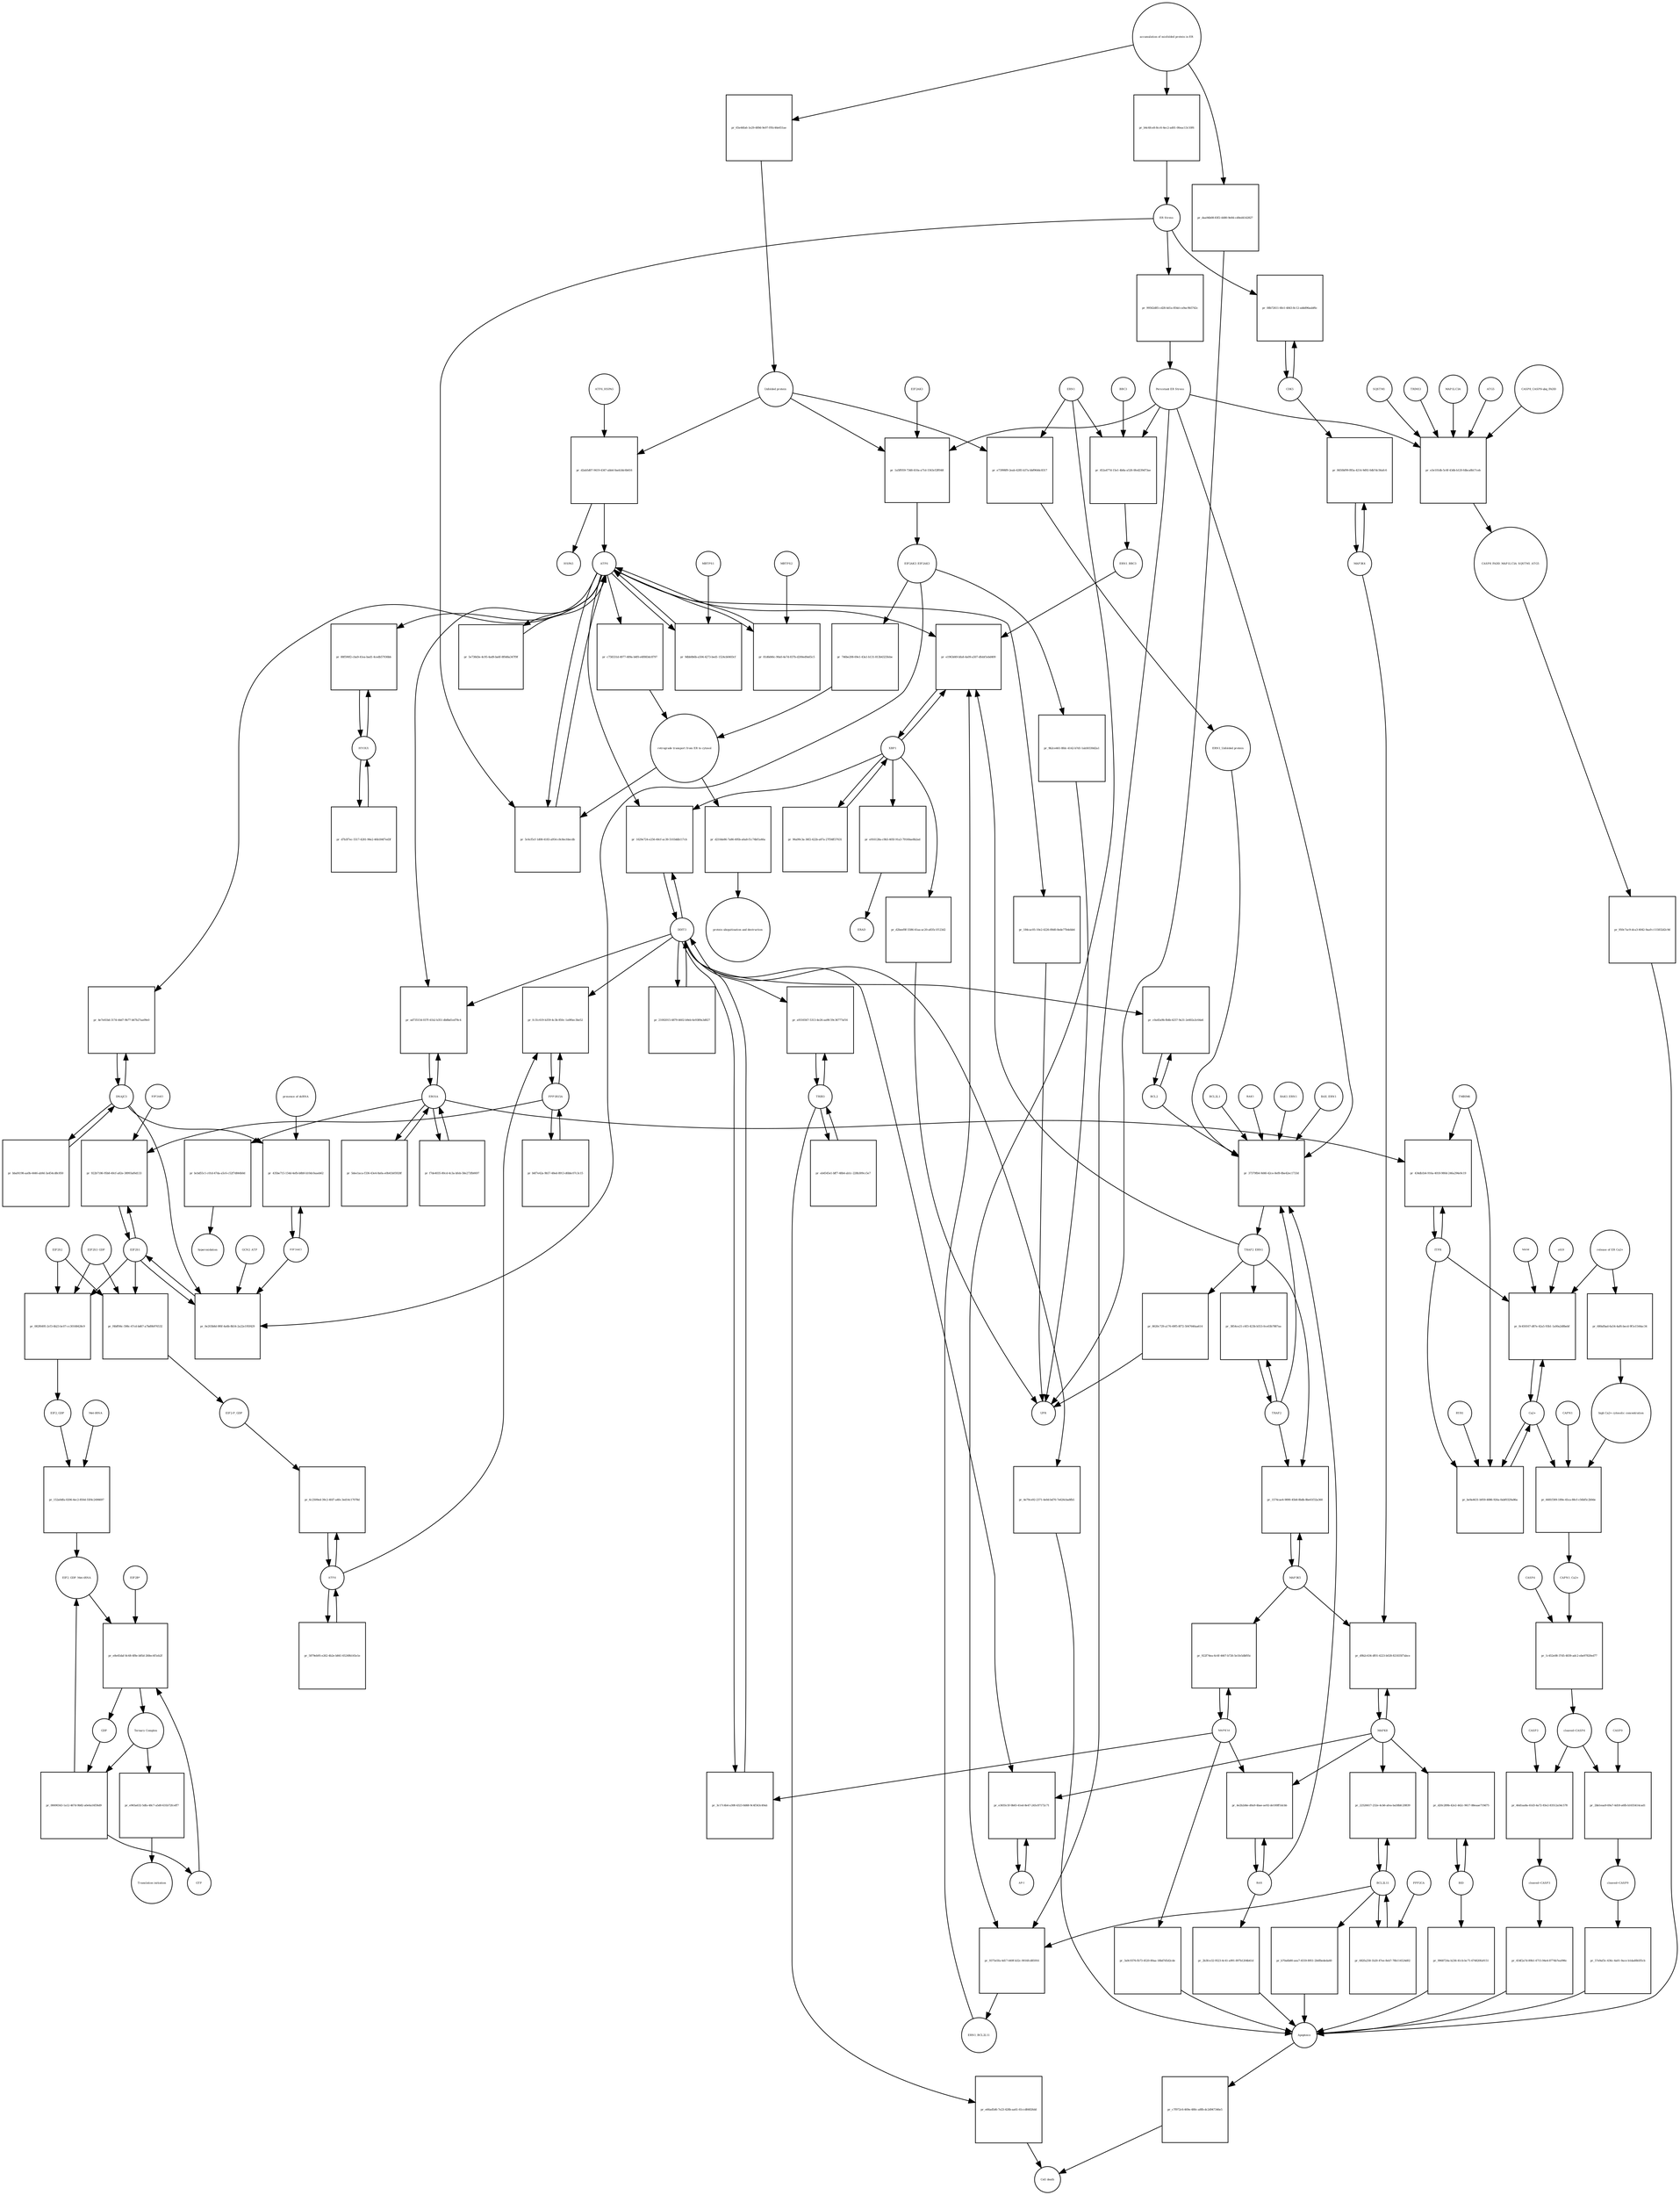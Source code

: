 strict digraph  {
ATF6_HSPA5 [annotation="", bipartite=0, cls=complex, fontsize=4, label=ATF6_HSPA5, shape=circle];
"pr_d2ab5d07-9419-4347-abb4-0aeb3dc6b616" [annotation="", bipartite=1, cls=process, fontsize=4, label="pr_d2ab5d07-9419-4347-abb4-0aeb3dc6b616", shape=square];
ATF6 [annotation="urn_miriam_hgnc.symbol_ATF6", bipartite=0, cls=macromolecule, fontsize=4, label=ATF6, shape=circle];
HSPA5 [annotation="urn_miriam_hgnc.symbol_HSPA5", bipartite=0, cls=macromolecule, fontsize=4, label=HSPA5, shape=circle];
"Unfolded protein" [annotation="", bipartite=0, cls=macromolecule, fontsize=4, label="Unfolded protein", shape=circle];
ERN1 [annotation="urn_miriam_hgnc.symbol_ERN1", bipartite=0, cls=macromolecule, fontsize=4, label=ERN1, shape=circle];
"pr_e73998f9-2eab-4285-b37a-bbf9644c8317" [annotation="", bipartite=1, cls=process, fontsize=4, label="pr_e73998f9-2eab-4285-b37a-bbf9644c8317", shape=square];
"ERN1_Unfolded protein" [annotation="", bipartite=0, cls=complex, fontsize=4, label="ERN1_Unfolded protein", shape=circle];
EIF2AK3_EIF2AK3 [annotation="", bipartite=0, cls=complex, fontsize=4, label=EIF2AK3_EIF2AK3, shape=circle];
"pr_746be208-69e1-43a1-b131-813b4325febe" [annotation="", bipartite=1, cls=process, fontsize=4, label="pr_746be208-69e1-43a1-b131-813b4325febe", shape=square];
"retrograde transport from ER to cytosol" [annotation="", bipartite=0, cls=phenotype, fontsize=4, label="retrograde transport from ER to cytosol", shape=circle];
"pr_c758331d-4977-489a-b4f0-e6f883dc8797" [annotation="", bipartite=1, cls=process, fontsize=4, label="pr_c758331d-4977-489a-b4f0-e6f883dc8797", shape=square];
"pr_d210de86-7a86-495b-a6a8-f1c74bf1a46a" [annotation="", bipartite=1, cls=process, fontsize=4, label="pr_d210de86-7a86-495b-a6a8-f1c74bf1a46a", shape=square];
"protein ubiquitination and destruction" [annotation="", bipartite=0, cls=phenotype, fontsize=4, label="protein ubiquitination and destruction", shape=circle];
"pr_37379fb4-9d40-42ce-8ef8-8be42ec1733d" [annotation="", bipartite=1, cls=process, fontsize=4, label="pr_37379fb4-9d40-42ce-8ef8-8be42ec1733d", shape=square];
TRAF2_ERN1 [annotation="", bipartite=0, cls=complex, fontsize=4, label=TRAF2_ERN1, shape=circle];
BAK1_ERN1 [annotation="", bipartite=0, cls=complex, fontsize=4, label=BAK1_ERN1, shape=circle];
BAX_ERN1 [annotation="", bipartite=0, cls=complex, fontsize=4, label=BAX_ERN1, shape=circle];
BCL2 [annotation="urn_miriam_hgnc.symbol_BCL2", bipartite=0, cls="nucleic acid feature", fontsize=4, label=BCL2, shape=circle];
BCL2L1 [annotation="urn_miriam_hgnc.symbol_BCL2L1", bipartite=0, cls=macromolecule, fontsize=4, label=BCL2L1, shape=circle];
"Persistant ER Stress" [annotation="", bipartite=0, cls=phenotype, fontsize=4, label="Persistant ER Stress", shape=circle];
BAX [annotation="urn_miriam_hgnc.symbol_BAX", bipartite=0, cls=macromolecule, fontsize=4, label=BAX, shape=circle];
BAK1 [annotation="urn_miriam_hgnc.symbol_BAK1", bipartite=0, cls=macromolecule, fontsize=4, label=BAK1, shape=circle];
TRAF2 [annotation="urn_miriam_hgnc.symbol_TRAF2", bipartite=0, cls=macromolecule, fontsize=4, label=TRAF2, shape=circle];
XBP1 [annotation="urn_miriam_hgnc.symbol_XBP1", bipartite=0, cls=macromolecule, fontsize=4, label=XBP1, shape=circle];
"pr_e1963d49-bfa8-4a09-a507-dfebf1ebd409" [annotation="", bipartite=1, cls=process, fontsize=4, label="pr_e1963d49-bfa8-4a09-a507-dfebf1ebd409", shape=square];
ERN1_BBC3 [annotation="", bipartite=0, cls=complex, fontsize=4, label=ERN1_BBC3, shape=circle];
ERN1_BCL2L11 [annotation="", bipartite=0, cls=complex, fontsize=4, label=ERN1_BCL2L11, shape=circle];
"pr_96a99c3a-36f2-422b-a87a-27f56ff37631" [annotation="", bipartite=1, cls=process, fontsize=4, label="pr_96a99c3a-36f2-422b-a87a-27f56ff37631", shape=square];
"pr_e916128a-c9b5-405f-91a3-79160ae8b2ad" [annotation="", bipartite=1, cls=process, fontsize=4, label="pr_e916128a-c9b5-405f-91a3-79160ae8b2ad", shape=square];
ERAD [annotation="", bipartite=0, cls=phenotype, fontsize=4, label=ERAD, shape=circle];
"pr_d2beef8f-5586-41aa-ac20-a835c1f123d2" [annotation="", bipartite=1, cls=process, fontsize=4, label="pr_d2beef8f-5586-41aa-ac20-a835c1f123d2", shape=square];
UPR [annotation="", bipartite=0, cls=phenotype, fontsize=4, label=UPR, shape=circle];
"pr_3854ce21-c6f3-423b-b553-0ce03b7887aa" [annotation="", bipartite=1, cls=process, fontsize=4, label="pr_3854ce21-c6f3-423b-b553-0ce03b7887aa", shape=square];
MAPK8 [annotation="urn_miriam_hgnc.symbol_MAPK8", bipartite=0, cls=macromolecule, fontsize=4, label=MAPK8, shape=circle];
"pr_d9b2c634-df01-4223-b028-821835f7abce" [annotation="", bipartite=1, cls=process, fontsize=4, label="pr_d9b2c634-df01-4223-b028-821835f7abce", shape=square];
MAP3K4 [annotation="urn_miriam_hgnc.symbol_MAP3K4", bipartite=0, cls=macromolecule, fontsize=4, label=MAP3K4, shape=circle];
MAP3K5 [annotation="urn_miriam_hgnc.symbol_MAP3K5", bipartite=0, cls=macromolecule, fontsize=4, label=MAP3K5, shape=circle];
MAPK14 [annotation="urn_miriam_hgnc.symbol_MAPK14", bipartite=0, cls=macromolecule, fontsize=4, label=MAPK14, shape=circle];
"pr_922f74ea-6c6f-4467-b726-5e1fe5dbf05c" [annotation="", bipartite=1, cls=process, fontsize=4, label="pr_922f74ea-6c6f-4467-b726-5e1fe5dbf05c", shape=square];
"pr_3a9c9376-fb73-4520-80aa-18bd7d5d2cde" [annotation="", bipartite=1, cls=process, fontsize=4, label="pr_3a9c9376-fb73-4520-80aa-18bd7d5d2cde", shape=square];
Apoptosis [annotation="", bipartite=0, cls=phenotype, fontsize=4, label=Apoptosis, shape=circle];
DDIT3 [annotation="urn_miriam_hgnc.symbol_DDIT3", bipartite=0, cls=macromolecule, fontsize=4, label=DDIT3, shape=circle];
"pr_3c17c4b4-a308-4323-8d68-9c4f343c49ab" [annotation="", bipartite=1, cls=process, fontsize=4, label="pr_3c17c4b4-a308-4323-8d68-9c4f343c49ab", shape=square];
"pr_4e79ce92-2371-4e0d-bd70-7e626cba8fb5" [annotation="", bipartite=1, cls=process, fontsize=4, label="pr_4e79ce92-2371-4e0d-bd70-7e626cba8fb5", shape=square];
"pr_c0a45a9b-fb4b-4257-9a31-2e602a3c64a6" [annotation="", bipartite=1, cls=process, fontsize=4, label="pr_c0a45a9b-fb4b-4257-9a31-2e602a3c64a6", shape=square];
"pr_5c6cf5cf-1d08-4183-a954-c8c8ecfdecdb" [annotation="", bipartite=1, cls=process, fontsize=4, label="pr_5c6cf5cf-1d08-4183-a954-c8c8ecfdecdb", shape=square];
"ER Stress" [annotation="", bipartite=0, cls=phenotype, fontsize=4, label="ER Stress", shape=circle];
"pr_9dbb0b6b-a504-4273-bed1-1524cb0403cf" [annotation="", bipartite=1, cls=process, fontsize=4, label="pr_9dbb0b6b-a504-4273-bed1-1524cb0403cf", shape=square];
MBTPS1 [annotation="urn_miriam_hgnc.symbol_MBTPS1", bipartite=0, cls=macromolecule, fontsize=4, label=MBTPS1, shape=circle];
"pr_81d6d46c-90a0-4e7d-837b-d200ed9a65c5" [annotation="", bipartite=1, cls=process, fontsize=4, label="pr_81d6d46c-90a0-4e7d-837b-d200ed9a65c5", shape=square];
MBTPS2 [annotation="urn_miriam_hgnc.symbol_MBTPS2", bipartite=0, cls=macromolecule, fontsize=4, label=MBTPS2, shape=circle];
"pr_5e738d3e-4c95-4ad9-ba6f-8f0d6a347f9f" [annotation="", bipartite=1, cls=process, fontsize=4, label="pr_5e738d3e-4c95-4ad9-ba6f-8f0d6a347f9f", shape=square];
"pr_21002015-4879-4602-b9eb-6e9389a3d827" [annotation="", bipartite=1, cls=process, fontsize=4, label="pr_21002015-4879-4602-b9eb-6e9389a3d827", shape=square];
"pr_1629e724-e256-40cf-ac39-5103ddb117cb" [annotation="", bipartite=1, cls=process, fontsize=4, label="pr_1629e724-e256-40cf-ac39-5103ddb117cb", shape=square];
EIF2S1 [annotation="urn_miriam_hgnc.symbol_EIF2S1", bipartite=0, cls=macromolecule, fontsize=4, label=EIF2S1, shape=circle];
"pr_0e203b8d-9f6f-4a6b-8b54-2a22e195f429" [annotation="", bipartite=1, cls=process, fontsize=4, label="pr_0e203b8d-9f6f-4a6b-8b54-2a22e195f429", shape=square];
GCN2_ATP [annotation="", bipartite=0, cls=complex, fontsize=4, label=GCN2_ATP, shape=circle];
EIF2AK2 [annotation="urn_miriam_hgnc.symbol_EIF2AK2", bipartite=0, cls=macromolecule, fontsize=4, label=EIF2AK2, shape=circle];
DNAJC3 [annotation="urn_miriam_hgnc.symbol_DNAJC3", bipartite=0, cls=macromolecule, fontsize=4, label=DNAJC3, shape=circle];
EIF2S2 [annotation="urn_miriam_hgnc.symbol_EIF2S2", bipartite=0, cls=macromolecule, fontsize=4, label=EIF2S2, shape=circle];
"pr_082f6495-2cf3-4b23-bc07-cc30168428c9" [annotation="", bipartite=1, cls=process, fontsize=4, label="pr_082f6495-2cf3-4b23-bc07-cc30168428c9", shape=square];
EIF2S3_GDP [annotation="", bipartite=0, cls=complex, fontsize=4, label=EIF2S3_GDP, shape=circle];
EIF2_GDP [annotation="", bipartite=0, cls=complex, fontsize=4, label=EIF2_GDP, shape=circle];
"EIF2_GDP_Met-tRNA" [annotation="", bipartite=0, cls=complex, fontsize=4, label="EIF2_GDP_Met-tRNA", shape=circle];
"pr_e8e45daf-8c68-4f8e-b85d-268ec4f1eb2f" [annotation="", bipartite=1, cls=process, fontsize=4, label="pr_e8e45daf-8c68-4f8e-b85d-268ec4f1eb2f", shape=square];
"Ternary Complex" [annotation="", bipartite=0, cls=complex, fontsize=4, label="Ternary Complex", shape=circle];
"EIF2B*" [annotation="", bipartite=0, cls=complex, fontsize=4, label="EIF2B*", shape=circle];
GTP [annotation="urn_miriam_obo.chebi_CHEBI%3A57600", bipartite=0, cls="simple chemical", fontsize=4, label=GTP, shape=circle];
GDP [annotation="urn_miriam_obo.chebi_CHEBI%3A65180", bipartite=0, cls="simple chemical", fontsize=4, label=GDP, shape=circle];
"pr_00690343-1a12-467d-9b82-a0e6a16f36d9" [annotation="", bipartite=1, cls=process, fontsize=4, label="pr_00690343-1a12-467d-9b82-a0e6a16f36d9", shape=square];
ATF4 [annotation="urn_miriam_hgnc.symbol_ATF4", bipartite=0, cls=macromolecule, fontsize=4, label=ATF4, shape=circle];
"pr_6c2509ed-39c2-4fd7-a4fe-3ed14c17078d" [annotation="", bipartite=1, cls=process, fontsize=4, label="pr_6c2509ed-39c2-4fd7-a4fe-3ed14c17078d", shape=square];
"EIF2-P_GDP" [annotation="", bipartite=0, cls=complex, fontsize=4, label="EIF2-P_GDP", shape=circle];
"pr_5879eb95-e262-4b2e-b841-65249b145e1e" [annotation="", bipartite=1, cls=process, fontsize=4, label="pr_5879eb95-e262-4b2e-b841-65249b145e1e", shape=square];
PPP1R15A [annotation="urn_miriam_hgnc.symbol_PPP1R15A", bipartite=0, cls=macromolecule, fontsize=4, label=PPP1R15A, shape=circle];
"pr_fc31c619-b359-4c3b-850c-1a0f6ec3be52" [annotation="", bipartite=1, cls=process, fontsize=4, label="pr_fc31c619-b359-4c3b-850c-1a0f6ec3be52", shape=square];
"pr_b6f7e42a-9b57-48ed-8913-d6bbc07c3c15" [annotation="", bipartite=1, cls=process, fontsize=4, label="pr_b6f7e42a-9b57-48ed-8913-d6bbc07c3c15", shape=square];
"pr_e965a632-5dfa-48c7-a5d0-631b72fceff7" [annotation="", bipartite=1, cls=process, fontsize=4, label="pr_e965a632-5dfa-48c7-a5d0-631b72fceff7", shape=square];
"Translation initiation" [annotation="", bipartite=0, cls=phenotype, fontsize=4, label="Translation initiation", shape=circle];
"pr_1574cae4-9890-45b8-8bdb-8be61f32a360" [annotation="", bipartite=1, cls=process, fontsize=4, label="pr_1574cae4-9890-45b8-8bdb-8be61f32a360", shape=square];
ERO1A [annotation="urn_miriam_hgnc.symbol_ERO1A", bipartite=0, cls=macromolecule, fontsize=4, label=ERO1A, shape=circle];
"pr_ad735154-037f-41b2-b351-db8bd1ed78c4" [annotation="", bipartite=1, cls=process, fontsize=4, label="pr_ad735154-037f-41b2-b351-db8bd1ed78c4", shape=square];
"pr_f7de4035-80cd-4c3a-bfeb-58e273fb0697" [annotation="", bipartite=1, cls=process, fontsize=4, label="pr_f7de4035-80cd-4c3a-bfeb-58e273fb0697", shape=square];
"pr_922b7186-95b8-40cf-a82e-38993af6d133" [annotation="", bipartite=1, cls=process, fontsize=4, label="pr_922b7186-95b8-40cf-a82e-38993af6d133", shape=square];
EIF2AK1 [annotation="urn_miriam_hgnc.symbol_EIF2AK1", bipartite=0, cls=macromolecule, fontsize=4, label=EIF2AK1, shape=circle];
"pr_4e2b2d4e-d0a9-4bae-ae92-de100ff1dcbb" [annotation="", bipartite=1, cls=process, fontsize=4, label="pr_4e2b2d4e-d0a9-4bae-ae92-de100ff1dcbb", shape=square];
"pr_2b3fce32-9523-4c41-a991-897b1204b41d" [annotation="", bipartite=1, cls=process, fontsize=4, label="pr_2b3fce32-9523-4c41-a991-897b1204b41d", shape=square];
"Ca2+" [annotation="urn_miriam_obo.chebi_CHEBI%3A29108", bipartite=0, cls="simple chemical", fontsize=4, label="Ca2+", shape=circle];
"pr_0c450167-d87e-42a5-93b1-1a00a2d8bebf" [annotation="", bipartite=1, cls=process, fontsize=4, label="pr_0c450167-d87e-42a5-93b1-1a00a2d8bebf", shape=square];
"release of ER Ca2+" [annotation="", bipartite=0, cls=phenotype, fontsize=4, label="release of ER Ca2+", shape=circle];
ITPR [annotation="urn_miriam_hgnc.symbol_ITPR1|urn_miriam_hgnc.symbol_ITPR2|urn_miriam_hgnc.symbol_ITPR3", bipartite=0, cls=macromolecule, fontsize=4, label=ITPR, shape=circle];
MAM [annotation="", bipartite=0, cls=phenotype, fontsize=4, label=MAM, shape=circle];
s619 [annotation="", bipartite=0, cls=complex, fontsize=4, label=s619, shape=circle];
"pr_8450bf99-f85a-4214-9d92-0db7dc56afc6" [annotation="", bipartite=1, cls=process, fontsize=4, label="pr_8450bf99-f85a-4214-9d92-0db7dc56afc6", shape=square];
CDK5 [annotation="urn_miriam_hgnc.symbol_CDK5", bipartite=0, cls=macromolecule, fontsize=4, label=CDK5, shape=circle];
"pr_08b72611-6fe1-4843-8c12-addd96aabf6c" [annotation="", bipartite=1, cls="uncertain process", fontsize=4, label="pr_08b72611-6fe1-4843-8c12-addd96aabf6c", shape=square];
"pr_c7f972c6-469e-480c-a8fb-dc2d947346e5" [annotation="", bipartite=1, cls=process, fontsize=4, label="pr_c7f972c6-469e-480c-a8fb-dc2d947346e5", shape=square];
"Cell death" [annotation="", bipartite=0, cls=phenotype, fontsize=4, label="Cell death", shape=circle];
"pr_be9a4631-b959-4886-926a-0abf0329a86a" [annotation="", bipartite=1, cls=process, fontsize=4, label="pr_be9a4631-b959-4886-926a-0abf0329a86a", shape=square];
TMBIM6 [annotation="urn_miriam_hgnc.symbol_TMBIM6", bipartite=0, cls=macromolecule, fontsize=4, label=TMBIM6, shape=circle];
RYR1 [annotation="urn_miriam_hgnc.symbol_RYR1", bipartite=0, cls=macromolecule, fontsize=4, label=RYR1, shape=circle];
EIF2AK3 [annotation="urn_miriam_hgnc.symbol_EIF2AK3", bipartite=0, cls=macromolecule, fontsize=4, label=EIF2AK3, shape=circle];
"pr_1a5ff059-7348-410a-a71d-1563cf2ff048" [annotation="", bipartite=1, cls=process, fontsize=4, label="pr_1a5ff059-7348-410a-a71d-1563cf2ff048", shape=square];
"pr_bcbd55c1-c01d-47da-a5c6-c52f7d844b0d" [annotation="", bipartite=1, cls=process, fontsize=4, label="pr_bcbd55c1-c01d-47da-a5c6-c52f7d844b0d", shape=square];
hyperoxidation [annotation="", bipartite=0, cls=phenotype, fontsize=4, label=hyperoxidation, shape=circle];
"pr_5dee1aca-f336-43e4-8a0a-e0b41b05928f" [annotation="", bipartite=1, cls=process, fontsize=4, label="pr_5dee1aca-f336-43e4-8a0a-e0b41b05928f", shape=square];
"pr_99562d85-cd28-4d1a-854d-ca9ac9b5742c" [annotation="", bipartite=1, cls=process, fontsize=4, label="pr_99562d85-cd28-4d1a-854d-ca9ac9b5742c", shape=square];
"CASP8_CASP8-ubq_FADD" [annotation="", bipartite=0, cls=complex, fontsize=4, label="CASP8_CASP8-ubq_FADD", shape=circle];
"pr_e3e101db-5c6f-43db-b120-fdbca8b17ceb" [annotation="", bipartite=1, cls=process, fontsize=4, label="pr_e3e101db-5c6f-43db-b120-fdbca8b17ceb", shape=square];
"SQSTM1 " [annotation="urn_miriam_hgnc.symbol_SQSTM1", bipartite=0, cls=macromolecule, fontsize=4, label="SQSTM1 ", shape=circle];
CASP8_FADD_MAP1LC3A_SQSTM1_ATG5 [annotation="", bipartite=0, cls=complex, fontsize=4, label=CASP8_FADD_MAP1LC3A_SQSTM1_ATG5, shape=circle];
TRIM13 [annotation="urn_miriam_hgnc.symbol_TRIM13", bipartite=0, cls=macromolecule, fontsize=4, label=TRIM13, shape=circle];
MAP1LC3A [annotation="urn_miriam_hgnc.symbol_MAP1LC3A", bipartite=0, cls=macromolecule, fontsize=4, label=MAP1LC3A, shape=circle];
ATG5 [annotation="urn_miriam_hgnc.symbol_ATG5", bipartite=0, cls=macromolecule, fontsize=4, label=ATG5, shape=circle];
"pr_950c7ac9-dca3-4042-9aa9-c115832d2c9d" [annotation="", bipartite=1, cls=process, fontsize=4, label="pr_950c7ac9-dca3-4042-9aa9-c115832d2c9d", shape=square];
"AP-1" [annotation="urn_miriam_hgnc.symbol_FOS|urn_miriam_hgnc.symbol_FOSB|urn_miriam_hgnc.symbol_FOSL1|urn_miriam_hgnc.symbol_FOSL2|urn_miriam_hgnc.symbol_JUN|urn_miriam_hgnc.symbol_JUNB|urn_miriam_hgnc.symbol_JUND", bipartite=0, cls=macromolecule, fontsize=4, label="AP-1", shape=circle];
"pr_e3655c5f-0b65-41ed-8e47-245c87172c71" [annotation="", bipartite=1, cls=process, fontsize=4, label="pr_e3655c5f-0b65-41ed-8e47-245c87172c71", shape=square];
"pr_435be715-154d-4efb-b8b9-b10dc0aaeb62" [annotation="", bipartite=1, cls=process, fontsize=4, label="pr_435be715-154d-4efb-b8b9-b10dc0aaeb62", shape=square];
"presence of dsRNA" [annotation="", bipartite=0, cls=phenotype, fontsize=4, label="presence of dsRNA", shape=circle];
"Met-tRNA" [annotation="urn_miriam_hgnc_HGNC%3A34779", bipartite=0, cls="nucleic acid feature", fontsize=4, label="Met-tRNA", shape=circle];
"pr_152a0dfa-0206-4ec2-850d-55f4c2496697" [annotation="", bipartite=1, cls=process, fontsize=4, label="pr_152a0dfa-0206-4ec2-850d-55f4c2496697", shape=square];
"pr_f4bff06c-598c-47cd-bd67-a7bd9b976532" [annotation="", bipartite=1, cls=process, fontsize=4, label="pr_f4bff06c-598c-47cd-bd67-a7bd9b976532", shape=square];
"accumulation of misfolded protein in ER" [annotation="", bipartite=0, cls=phenotype, fontsize=4, label="accumulation of misfolded protein in ER", shape=circle];
"pr_65e44fa6-1e29-489d-9e97-f95c46e651ae" [annotation="", bipartite=1, cls=process, fontsize=4, label="pr_65e44fa6-1e29-489d-9e97-f95c46e651ae", shape=square];
"pr_b4c6fce8-8cc6-4ec2-ad01-00eac13c10f6" [annotation="", bipartite=1, cls=process, fontsize=4, label="pr_b4c6fce8-8cc6-4ec2-ad01-00eac13c10f6", shape=square];
"pr_daa94b08-83f2-4480-9e84-cd0ed4142827" [annotation="", bipartite=1, cls=process, fontsize=4, label="pr_daa94b08-83f2-4480-9e84-cd0ed4142827", shape=square];
"pr_9b2ce461-8fdc-4142-b7d1-1ab50330d2a1" [annotation="", bipartite=1, cls=process, fontsize=4, label="pr_9b2ce461-8fdc-4142-b7d1-1ab50330d2a1", shape=square];
"pr_8620c729-a176-49f5-8f72-5047646aa614" [annotation="", bipartite=1, cls=process, fontsize=4, label="pr_8620c729-a176-49f5-8f72-5047646aa614", shape=square];
"pr_184cac05-10e2-4226-89d0-8ede77b4ebb4" [annotation="", bipartite=1, cls=process, fontsize=4, label="pr_184cac05-10e2-4226-89d0-8ede77b4ebb4", shape=square];
BCL2L11 [annotation="urn_miriam_hgnc.symbol_BCL2L11", bipartite=0, cls=macromolecule, fontsize=4, label=BCL2L11, shape=circle];
"pr_22526617-232e-4cb6-afea-ba58bfc20839" [annotation="", bipartite=1, cls=process, fontsize=4, label="pr_22526617-232e-4cb6-afea-ba58bfc20839", shape=square];
BID [annotation="urn_miriam_hgnc.symbol_BID", bipartite=0, cls=macromolecule, fontsize=4, label=BID, shape=circle];
"pr_d20c289b-42e2-442c-9617-88eaae719d75" [annotation="", bipartite=1, cls=process, fontsize=4, label="pr_d20c289b-42e2-442c-9617-88eaae719d75", shape=square];
"pr_b70a6b80-aea7-4559-8951-2b6fbededa60" [annotation="", bipartite=1, cls=process, fontsize=4, label="pr_b70a6b80-aea7-4559-8951-2b6fbededa60", shape=square];
"pr_9968724a-b236-41cb-bc71-674820fa9151" [annotation="", bipartite=1, cls=process, fontsize=4, label="pr_9968724a-b236-41cb-bc71-674820fa9151", shape=square];
"pr_9375e5fa-4d17-449f-b32c-9016fcd85916" [annotation="", bipartite=1, cls=process, fontsize=4, label="pr_9375e5fa-4d17-449f-b32c-9016fcd85916", shape=square];
"pr_452a477d-15e1-4b8a-a526-0fed239d73ae" [annotation="", bipartite=1, cls=process, fontsize=4, label="pr_452a477d-15e1-4b8a-a526-0fed239d73ae", shape=square];
BBC3 [annotation="urn_miriam_hgnc.symbol_BBC3", bipartite=0, cls=macromolecule, fontsize=4, label=BBC3, shape=circle];
"pr_682fa258-1b20-47ee-8eb7-78b114524d02" [annotation="", bipartite=1, cls=process, fontsize=4, label="pr_682fa258-1b20-47ee-8eb7-78b114524d02", shape=square];
PPP2CA [annotation="urn_miriam_hgnc.symbol_PPP2CA", bipartite=0, cls=macromolecule, fontsize=4, label=PPP2CA, shape=circle];
TRIB3 [annotation="urn_miriam_hgnc.symbol_TRIB3", bipartite=0, cls=macromolecule, fontsize=4, label=TRIB3, shape=circle];
"pr_a9316567-5313-4e26-aa98-59c36777af16" [annotation="", bipartite=1, cls=process, fontsize=4, label="pr_a9316567-5313-4e26-aa98-59c36777af16", shape=square];
"pr_eb4545e1-bff7-48b4-ab1c-228b309cc5e7" [annotation="", bipartite=1, cls=process, fontsize=4, label="pr_eb4545e1-bff7-48b4-ab1c-228b309cc5e7", shape=square];
"pr_e66ad5d6-7e23-428b-aa61-61ccd84826dd" [annotation="", bipartite=1, cls=process, fontsize=4, label="pr_e66ad5d6-7e23-428b-aa61-61ccd84826dd", shape=square];
"pr_680afbad-6a54-4af6-becd-9f1e1544ac34" [annotation="", bipartite=1, cls=process, fontsize=4, label="pr_680afbad-6a54-4af6-becd-9f1e1544ac34", shape=square];
"high Ca2+ cytosolic concentration" [annotation="", bipartite=0, cls=phenotype, fontsize=4, label="high Ca2+ cytosolic concentration", shape=circle];
"pr_4e7e61bd-317d-44d7-9b77-b67b27aa09e0" [annotation="", bipartite=1, cls=process, fontsize=4, label="pr_4e7e61bd-317d-44d7-9b77-b67b27aa09e0", shape=square];
"pr_bbaf4198-aa0b-4446-ab9d-3a454cd8c850" [annotation="", bipartite=1, cls=process, fontsize=4, label="pr_bbaf4198-aa0b-4446-ab9d-3a454cd8c850", shape=square];
"pr_434db1b4-916a-4018-980d-246a294e9c19" [annotation="", bipartite=1, cls=process, fontsize=4, label="pr_434db1b4-916a-4018-980d-246a294e9c19", shape=square];
CASP4 [annotation="urn_miriam_hgnc.symbol_CASP4", bipartite=0, cls=macromolecule, fontsize=4, label=CASP4, shape=circle];
"pr_1c452e08-37d5-4839-adc2-ebe97820ed77" [annotation="", bipartite=1, cls=process, fontsize=4, label="pr_1c452e08-37d5-4839-adc2-ebe97820ed77", shape=square];
"cleaved~CASP4" [annotation="urn_miriam_hgnc.symbol_CASP4", bipartite=0, cls=macromolecule, fontsize=4, label="cleaved~CASP4", shape=circle];
"CAPN1_Ca2+" [annotation="", bipartite=0, cls=complex, fontsize=4, label="CAPN1_Ca2+", shape=circle];
CASP3 [annotation="urn_miriam_hgnc.symbol_CASP3", bipartite=0, cls=macromolecule, fontsize=4, label=CASP3, shape=circle];
"pr_46d1aa8a-61d3-4a72-83e2-83512a54c578" [annotation="", bipartite=1, cls=process, fontsize=4, label="pr_46d1aa8a-61d3-4a72-83e2-83512a54c578", shape=square];
"cleaved~CASP3" [annotation="urn_miriam_hgnc.symbol_CASP3", bipartite=0, cls=macromolecule, fontsize=4, label="cleaved~CASP3", shape=circle];
CASP9 [annotation="urn_miriam_hgnc.symbol_CSAP9", bipartite=0, cls=macromolecule, fontsize=4, label=CASP9, shape=circle];
"pr_2bb1eaa9-69a7-4d18-a6fb-b1655414cad1" [annotation="", bipartite=1, cls=process, fontsize=4, label="pr_2bb1eaa9-69a7-4d18-a6fb-b1655414cad1", shape=square];
"cleaved~CASP9" [annotation="urn_miriam_hgnc.symbol_CASP9", bipartite=0, cls=macromolecule, fontsize=4, label="cleaved~CASP9", shape=circle];
CAPN1 [annotation="urn_miriam_hgnc.symbol_CAPN1", bipartite=0, cls=macromolecule, fontsize=4, label=CAPN1, shape=circle];
"pr_6681f309-189e-45ca-88cf-c56bf5c2b9de" [annotation="", bipartite=1, cls=process, fontsize=4, label="pr_6681f309-189e-45ca-88cf-c56bf5c2b9de", shape=square];
"pr_454f2a7d-89b1-4715-94e4-8774b7ea996c" [annotation="", bipartite=1, cls=process, fontsize=4, label="pr_454f2a7d-89b1-4715-94e4-8774b7ea996c", shape=square];
"pr_57e9af3c-436c-4a01-9ace-b1dad0b5f5cb" [annotation="", bipartite=1, cls=process, fontsize=4, label="pr_57e9af3c-436c-4a01-9ace-b1dad0b5f5cb", shape=square];
HYOU1 [annotation="urn_miriam_hgnc.symbol_HYOU1", bipartite=0, cls=macromolecule, fontsize=4, label=HYOU1, shape=circle];
"pr_88f590f2-cba9-41ea-bad1-4cedb57936bb" [annotation="", bipartite=1, cls=process, fontsize=4, label="pr_88f590f2-cba9-41ea-bad1-4cedb57936bb", shape=square];
"pr_d7b3f7ec-5517-4281-96e2-46b184f7ed3f" [annotation="", bipartite=1, cls=process, fontsize=4, label="pr_d7b3f7ec-5517-4281-96e2-46b184f7ed3f", shape=square];
ATF6_HSPA5 -> "pr_d2ab5d07-9419-4347-abb4-0aeb3dc6b616"  [annotation="", interaction_type=consumption];
"pr_d2ab5d07-9419-4347-abb4-0aeb3dc6b616" -> ATF6  [annotation="", interaction_type=production];
"pr_d2ab5d07-9419-4347-abb4-0aeb3dc6b616" -> HSPA5  [annotation="", interaction_type=production];
ATF6 -> "pr_c758331d-4977-489a-b4f0-e6f883dc8797"  [annotation="", interaction_type=consumption];
ATF6 -> "pr_e1963d49-bfa8-4a09-a507-dfebf1ebd409"  [annotation="urn_miriam_pubmed_26587781|urn_miriam_pubmed_23430059", interaction_type=catalysis];
ATF6 -> "pr_5c6cf5cf-1d08-4183-a954-c8c8ecfdecdb"  [annotation="", interaction_type=consumption];
ATF6 -> "pr_9dbb0b6b-a504-4273-bed1-1524cb0403cf"  [annotation="", interaction_type=consumption];
ATF6 -> "pr_81d6d46c-90a0-4e7d-837b-d200ed9a65c5"  [annotation="", interaction_type=consumption];
ATF6 -> "pr_5e738d3e-4c95-4ad9-ba6f-8f0d6a347f9f"  [annotation="", interaction_type=consumption];
ATF6 -> "pr_1629e724-e256-40cf-ac39-5103ddb117cb"  [annotation="urn_miriam_pubmed_26587781|urn_miriam_pubmed_17991856|urn_miriam_pubmed_28843399", interaction_type=catalysis];
ATF6 -> "pr_ad735154-037f-41b2-b351-db8bd1ed78c4"  [annotation="urn_miriam_pubmed_23850759|urn_miriam_pubmed_25387528", interaction_type=catalysis];
ATF6 -> "pr_184cac05-10e2-4226-89d0-8ede77b4ebb4"  [annotation="", interaction_type=consumption];
ATF6 -> "pr_4e7e61bd-317d-44d7-9b77-b67b27aa09e0"  [annotation="urn_miriam_pubmed_12601012|urn_miriam_pubmed_18360008", interaction_type=catalysis];
ATF6 -> "pr_88f590f2-cba9-41ea-bad1-4cedb57936bb"  [annotation=urn_miriam_pubmed_18360008, interaction_type=catalysis];
"Unfolded protein" -> "pr_d2ab5d07-9419-4347-abb4-0aeb3dc6b616"  [annotation="urn_miriam_pubmed_19509052|urn_miriam_pubmed_12847084|urn_miriam_pubmed_23850759", interaction_type=catalysis];
"Unfolded protein" -> "pr_e73998f9-2eab-4285-b37a-bbf9644c8317"  [annotation="", interaction_type=consumption];
"Unfolded protein" -> "pr_1a5ff059-7348-410a-a71d-1563cf2ff048"  [annotation=urn_miriam_pubmed_17991856, interaction_type=catalysis];
ERN1 -> "pr_e73998f9-2eab-4285-b37a-bbf9644c8317"  [annotation="", interaction_type=consumption];
ERN1 -> "pr_9375e5fa-4d17-449f-b32c-9016fcd85916"  [annotation="", interaction_type=consumption];
ERN1 -> "pr_452a477d-15e1-4b8a-a526-0fed239d73ae"  [annotation="", interaction_type=consumption];
"pr_e73998f9-2eab-4285-b37a-bbf9644c8317" -> "ERN1_Unfolded protein"  [annotation="", interaction_type=production];
"ERN1_Unfolded protein" -> "pr_37379fb4-9d40-42ce-8ef8-8be42ec1733d"  [annotation="", interaction_type=consumption];
EIF2AK3_EIF2AK3 -> "pr_746be208-69e1-43a1-b131-813b4325febe"  [annotation="", interaction_type=consumption];
EIF2AK3_EIF2AK3 -> "pr_0e203b8d-9f6f-4a6b-8b54-2a22e195f429"  [annotation="urn_miriam_pubmed_12667446|urn_miriam_pubmed_16246152|urn_miriam_pubmed_12601012|urn_miriam_pubmed_23850759|urn_miriam_pubmed_18360008|urn_miriam_pubmed_26587781", interaction_type=catalysis];
EIF2AK3_EIF2AK3 -> "pr_9b2ce461-8fdc-4142-b7d1-1ab50330d2a1"  [annotation="", interaction_type=consumption];
"pr_746be208-69e1-43a1-b131-813b4325febe" -> "retrograde transport from ER to cytosol"  [annotation="", interaction_type=production];
"retrograde transport from ER to cytosol" -> "pr_d210de86-7a86-495b-a6a8-f1c74bf1a46a"  [annotation="", interaction_type=consumption];
"retrograde transport from ER to cytosol" -> "pr_5c6cf5cf-1d08-4183-a954-c8c8ecfdecdb"  [annotation="urn_miriam_pubmed_18360008|urn_miriam_pubmed_17991856|urn_miriam_pubmed_26587781|urn_miriam_pubmed_12847084", interaction_type=inhibition];
"pr_c758331d-4977-489a-b4f0-e6f883dc8797" -> "retrograde transport from ER to cytosol"  [annotation="", interaction_type=production];
"pr_d210de86-7a86-495b-a6a8-f1c74bf1a46a" -> "protein ubiquitination and destruction"  [annotation="", interaction_type=production];
"pr_37379fb4-9d40-42ce-8ef8-8be42ec1733d" -> TRAF2_ERN1  [annotation="", interaction_type=production];
TRAF2_ERN1 -> "pr_e1963d49-bfa8-4a09-a507-dfebf1ebd409"  [annotation="urn_miriam_pubmed_26587781|urn_miriam_pubmed_23430059", interaction_type=catalysis];
TRAF2_ERN1 -> "pr_3854ce21-c6f3-423b-b553-0ce03b7887aa"  [annotation=urn_miriam_pubmed_23850759, interaction_type=catalysis];
TRAF2_ERN1 -> "pr_1574cae4-9890-45b8-8bdb-8be61f32a360"  [annotation=urn_miriam_pubmed_23850759, interaction_type=catalysis];
TRAF2_ERN1 -> "pr_8620c729-a176-49f5-8f72-5047646aa614"  [annotation="", interaction_type=consumption];
BAK1_ERN1 -> "pr_37379fb4-9d40-42ce-8ef8-8be42ec1733d"  [annotation="urn_miriam_pubmed_23850759|urn_miriam_pubmed_23430059|urn_miriam_pubmed_26587781", interaction_type=catalysis];
BAX_ERN1 -> "pr_37379fb4-9d40-42ce-8ef8-8be42ec1733d"  [annotation="urn_miriam_pubmed_23850759|urn_miriam_pubmed_23430059|urn_miriam_pubmed_26587781", interaction_type=catalysis];
BCL2 -> "pr_37379fb4-9d40-42ce-8ef8-8be42ec1733d"  [annotation="urn_miriam_pubmed_23850759|urn_miriam_pubmed_23430059|urn_miriam_pubmed_26587781", interaction_type=inhibition];
BCL2 -> "pr_c0a45a9b-fb4b-4257-9a31-2e602a3c64a6"  [annotation="", interaction_type=consumption];
BCL2L1 -> "pr_37379fb4-9d40-42ce-8ef8-8be42ec1733d"  [annotation="urn_miriam_pubmed_23850759|urn_miriam_pubmed_23430059|urn_miriam_pubmed_26587781", interaction_type=inhibition];
"Persistant ER Stress" -> "pr_37379fb4-9d40-42ce-8ef8-8be42ec1733d"  [annotation="urn_miriam_pubmed_23850759|urn_miriam_pubmed_23430059|urn_miriam_pubmed_26587781", interaction_type=inhibition];
"Persistant ER Stress" -> "pr_1a5ff059-7348-410a-a71d-1563cf2ff048"  [annotation=urn_miriam_pubmed_17991856, interaction_type=catalysis];
"Persistant ER Stress" -> "pr_e3e101db-5c6f-43db-b120-fdbca8b17ceb"  [annotation=urn_miriam_pubmed_17991856, interaction_type=catalysis];
"Persistant ER Stress" -> "pr_9375e5fa-4d17-449f-b32c-9016fcd85916"  [annotation="urn_miriam_pubmed_23850759|urn_miriam_pubmed_23430059|urn_miriam_pubmed_26587781", interaction_type=inhibition];
"Persistant ER Stress" -> "pr_452a477d-15e1-4b8a-a526-0fed239d73ae"  [annotation="urn_miriam_pubmed_23430059|urn_miriam_pubmed_17991856", interaction_type=inhibition];
BAX -> "pr_37379fb4-9d40-42ce-8ef8-8be42ec1733d"  [annotation="urn_miriam_pubmed_23850759|urn_miriam_pubmed_23430059|urn_miriam_pubmed_26587781", interaction_type=catalysis];
BAX -> "pr_4e2b2d4e-d0a9-4bae-ae92-de100ff1dcbb"  [annotation="", interaction_type=consumption];
BAX -> "pr_2b3fce32-9523-4c41-a991-897b1204b41d"  [annotation="", interaction_type=consumption];
BAK1 -> "pr_37379fb4-9d40-42ce-8ef8-8be42ec1733d"  [annotation="urn_miriam_pubmed_23850759|urn_miriam_pubmed_23430059|urn_miriam_pubmed_26587781", interaction_type=catalysis];
TRAF2 -> "pr_37379fb4-9d40-42ce-8ef8-8be42ec1733d"  [annotation="", interaction_type=consumption];
TRAF2 -> "pr_3854ce21-c6f3-423b-b553-0ce03b7887aa"  [annotation="", interaction_type=consumption];
TRAF2 -> "pr_1574cae4-9890-45b8-8bdb-8be61f32a360"  [annotation=urn_miriam_pubmed_23850759, interaction_type=catalysis];
XBP1 -> "pr_e1963d49-bfa8-4a09-a507-dfebf1ebd409"  [annotation="", interaction_type=consumption];
XBP1 -> "pr_96a99c3a-36f2-422b-a87a-27f56ff37631"  [annotation="", interaction_type=consumption];
XBP1 -> "pr_e916128a-c9b5-405f-91a3-79160ae8b2ad"  [annotation="", interaction_type=consumption];
XBP1 -> "pr_d2beef8f-5586-41aa-ac20-a835c1f123d2"  [annotation="", interaction_type=consumption];
XBP1 -> "pr_1629e724-e256-40cf-ac39-5103ddb117cb"  [annotation="urn_miriam_pubmed_26587781|urn_miriam_pubmed_17991856|urn_miriam_pubmed_28843399", interaction_type=catalysis];
"pr_e1963d49-bfa8-4a09-a507-dfebf1ebd409" -> XBP1  [annotation="", interaction_type=production];
ERN1_BBC3 -> "pr_e1963d49-bfa8-4a09-a507-dfebf1ebd409"  [annotation="urn_miriam_pubmed_26587781|urn_miriam_pubmed_23430059", interaction_type=catalysis];
ERN1_BCL2L11 -> "pr_e1963d49-bfa8-4a09-a507-dfebf1ebd409"  [annotation="urn_miriam_pubmed_26587781|urn_miriam_pubmed_23430059", interaction_type=catalysis];
"pr_96a99c3a-36f2-422b-a87a-27f56ff37631" -> XBP1  [annotation="", interaction_type=production];
"pr_e916128a-c9b5-405f-91a3-79160ae8b2ad" -> ERAD  [annotation="", interaction_type=production];
"pr_d2beef8f-5586-41aa-ac20-a835c1f123d2" -> UPR  [annotation="", interaction_type=production];
"pr_3854ce21-c6f3-423b-b553-0ce03b7887aa" -> TRAF2  [annotation="", interaction_type=production];
MAPK8 -> "pr_d9b2c634-df01-4223-b028-821835f7abce"  [annotation="", interaction_type=consumption];
MAPK8 -> "pr_4e2b2d4e-d0a9-4bae-ae92-de100ff1dcbb"  [annotation="urn_miriam_pubmed_18191217|urn_miriam_pubmed_23430059", interaction_type=catalysis];
MAPK8 -> "pr_e3655c5f-0b65-41ed-8e47-245c87172c71"  [annotation="urn_miriam_pubmed_26618107|urn_miriam_pubmed_26587781|urn_miriam_pubmed_23850759", interaction_type=catalysis];
MAPK8 -> "pr_22526617-232e-4cb6-afea-ba58bfc20839"  [annotation="urn_miriam_pubmed_26018731|urn_miriam_pubmed_23850759", interaction_type=catalysis];
MAPK8 -> "pr_d20c289b-42e2-442c-9617-88eaae719d75"  [annotation="urn_miriam_pubmed_23430059|urn_miriam_pubmed_11583631", interaction_type=catalysis];
"pr_d9b2c634-df01-4223-b028-821835f7abce" -> MAPK8  [annotation="", interaction_type=production];
MAP3K4 -> "pr_d9b2c634-df01-4223-b028-821835f7abce"  [annotation="urn_miriam_pubmed_18191217|urn_miriam_pubmed_23850759|urn_miriam_pubmed_26587781", interaction_type=catalysis];
MAP3K4 -> "pr_8450bf99-f85a-4214-9d92-0db7dc56afc6"  [annotation="", interaction_type=consumption];
MAP3K5 -> "pr_d9b2c634-df01-4223-b028-821835f7abce"  [annotation="urn_miriam_pubmed_18191217|urn_miriam_pubmed_23850759|urn_miriam_pubmed_26587781", interaction_type=catalysis];
MAP3K5 -> "pr_922f74ea-6c6f-4467-b726-5e1fe5dbf05c"  [annotation="urn_miriam_pubmed_23850759|urn_miriam_pubmed_12215209", interaction_type=catalysis];
MAP3K5 -> "pr_1574cae4-9890-45b8-8bdb-8be61f32a360"  [annotation="", interaction_type=consumption];
MAPK14 -> "pr_922f74ea-6c6f-4467-b726-5e1fe5dbf05c"  [annotation="", interaction_type=consumption];
MAPK14 -> "pr_3a9c9376-fb73-4520-80aa-18bd7d5d2cde"  [annotation="", interaction_type=consumption];
MAPK14 -> "pr_3c17c4b4-a308-4323-8d68-9c4f343c49ab"  [annotation="urn_miriam_pubmed_23850759|urn_miriam_pubmed_23430059|urn_miriam_pubmed_26137585", interaction_type=catalysis];
MAPK14 -> "pr_4e2b2d4e-d0a9-4bae-ae92-de100ff1dcbb"  [annotation="urn_miriam_pubmed_18191217|urn_miriam_pubmed_23430059", interaction_type=catalysis];
"pr_922f74ea-6c6f-4467-b726-5e1fe5dbf05c" -> MAPK14  [annotation="", interaction_type=production];
"pr_3a9c9376-fb73-4520-80aa-18bd7d5d2cde" -> Apoptosis  [annotation="", interaction_type=production];
Apoptosis -> "pr_c7f972c6-469e-480c-a8fb-dc2d947346e5"  [annotation="", interaction_type=consumption];
DDIT3 -> "pr_3c17c4b4-a308-4323-8d68-9c4f343c49ab"  [annotation="", interaction_type=consumption];
DDIT3 -> "pr_4e79ce92-2371-4e0d-bd70-7e626cba8fb5"  [annotation="", interaction_type=consumption];
DDIT3 -> "pr_c0a45a9b-fb4b-4257-9a31-2e602a3c64a6"  [annotation="urn_miriam_pubmed_30662442|urn_miriam_pubmed_23850759", interaction_type=inhibition];
DDIT3 -> "pr_21002015-4879-4602-b9eb-6e9389a3d827"  [annotation="", interaction_type=consumption];
DDIT3 -> "pr_1629e724-e256-40cf-ac39-5103ddb117cb"  [annotation="", interaction_type=consumption];
DDIT3 -> "pr_fc31c619-b359-4c3b-850c-1a0f6ec3be52"  [annotation="urn_miriam_pubmed_23850759|urn_miriam_pubmed_31638256", interaction_type=catalysis];
DDIT3 -> "pr_ad735154-037f-41b2-b351-db8bd1ed78c4"  [annotation="urn_miriam_pubmed_23850759|urn_miriam_pubmed_25387528", interaction_type=catalysis];
DDIT3 -> "pr_e3655c5f-0b65-41ed-8e47-245c87172c71"  [annotation="urn_miriam_pubmed_26618107|urn_miriam_pubmed_26587781|urn_miriam_pubmed_23850759", interaction_type=catalysis];
DDIT3 -> "pr_a9316567-5313-4e26-aa98-59c36777af16"  [annotation="urn_miriam_pubmed_23430059|urn_miriam_pubmed_18940792", interaction_type=catalysis];
"pr_3c17c4b4-a308-4323-8d68-9c4f343c49ab" -> DDIT3  [annotation="", interaction_type=production];
"pr_4e79ce92-2371-4e0d-bd70-7e626cba8fb5" -> Apoptosis  [annotation="", interaction_type=production];
"pr_c0a45a9b-fb4b-4257-9a31-2e602a3c64a6" -> BCL2  [annotation="", interaction_type=production];
"pr_5c6cf5cf-1d08-4183-a954-c8c8ecfdecdb" -> ATF6  [annotation="", interaction_type=production];
"ER Stress" -> "pr_5c6cf5cf-1d08-4183-a954-c8c8ecfdecdb"  [annotation="urn_miriam_pubmed_18360008|urn_miriam_pubmed_17991856|urn_miriam_pubmed_26587781|urn_miriam_pubmed_12847084", interaction_type=catalysis];
"ER Stress" -> "pr_08b72611-6fe1-4843-8c12-addd96aabf6c"  [annotation=urn_miriam_pubmed_22388889, interaction_type=catalysis];
"ER Stress" -> "pr_99562d85-cd28-4d1a-854d-ca9ac9b5742c"  [annotation="", interaction_type=consumption];
"pr_9dbb0b6b-a504-4273-bed1-1524cb0403cf" -> ATF6  [annotation="", interaction_type=production];
MBTPS1 -> "pr_9dbb0b6b-a504-4273-bed1-1524cb0403cf"  [annotation="urn_miriam_pubmed_18360008|urn_miriam_pubmed_17991856|urn_miriam_pubmed_26587781|urn_miriam_pubmed_23850759", interaction_type=catalysis];
"pr_81d6d46c-90a0-4e7d-837b-d200ed9a65c5" -> ATF6  [annotation="", interaction_type=production];
MBTPS2 -> "pr_81d6d46c-90a0-4e7d-837b-d200ed9a65c5"  [annotation="urn_miriam_pubmed_23850759|urn_miriam_pubmed_26587781|urn_miriam_pubmed_17991856|urn_miriam_pubmed_18360008", interaction_type=catalysis];
"pr_5e738d3e-4c95-4ad9-ba6f-8f0d6a347f9f" -> ATF6  [annotation="", interaction_type=production];
"pr_21002015-4879-4602-b9eb-6e9389a3d827" -> DDIT3  [annotation="", interaction_type=production];
"pr_1629e724-e256-40cf-ac39-5103ddb117cb" -> DDIT3  [annotation="", interaction_type=production];
EIF2S1 -> "pr_0e203b8d-9f6f-4a6b-8b54-2a22e195f429"  [annotation="", interaction_type=consumption];
EIF2S1 -> "pr_082f6495-2cf3-4b23-bc07-cc30168428c9"  [annotation="", interaction_type=consumption];
EIF2S1 -> "pr_922b7186-95b8-40cf-a82e-38993af6d133"  [annotation="", interaction_type=consumption];
EIF2S1 -> "pr_f4bff06c-598c-47cd-bd67-a7bd9b976532"  [annotation="", interaction_type=consumption];
"pr_0e203b8d-9f6f-4a6b-8b54-2a22e195f429" -> EIF2S1  [annotation="", interaction_type=production];
GCN2_ATP -> "pr_0e203b8d-9f6f-4a6b-8b54-2a22e195f429"  [annotation="urn_miriam_pubmed_12667446|urn_miriam_pubmed_16246152|urn_miriam_pubmed_12601012|urn_miriam_pubmed_23850759|urn_miriam_pubmed_18360008|urn_miriam_pubmed_26587781", interaction_type=catalysis];
EIF2AK2 -> "pr_0e203b8d-9f6f-4a6b-8b54-2a22e195f429"  [annotation="urn_miriam_pubmed_12667446|urn_miriam_pubmed_16246152|urn_miriam_pubmed_12601012|urn_miriam_pubmed_23850759|urn_miriam_pubmed_18360008|urn_miriam_pubmed_26587781", interaction_type=catalysis];
EIF2AK2 -> "pr_435be715-154d-4efb-b8b9-b10dc0aaeb62"  [annotation="", interaction_type=consumption];
DNAJC3 -> "pr_0e203b8d-9f6f-4a6b-8b54-2a22e195f429"  [annotation="urn_miriam_pubmed_12667446|urn_miriam_pubmed_16246152|urn_miriam_pubmed_12601012|urn_miriam_pubmed_23850759|urn_miriam_pubmed_18360008|urn_miriam_pubmed_26587781", interaction_type=inhibition];
DNAJC3 -> "pr_435be715-154d-4efb-b8b9-b10dc0aaeb62"  [annotation="urn_miriam_pubmed_12601012|urn_miriam_pubmed_26587781|urn_miriam_pubmed_23850759", interaction_type=inhibition];
DNAJC3 -> "pr_4e7e61bd-317d-44d7-9b77-b67b27aa09e0"  [annotation="", interaction_type=consumption];
DNAJC3 -> "pr_bbaf4198-aa0b-4446-ab9d-3a454cd8c850"  [annotation="", interaction_type=consumption];
EIF2S2 -> "pr_082f6495-2cf3-4b23-bc07-cc30168428c9"  [annotation="", interaction_type=consumption];
EIF2S2 -> "pr_f4bff06c-598c-47cd-bd67-a7bd9b976532"  [annotation="", interaction_type=consumption];
"pr_082f6495-2cf3-4b23-bc07-cc30168428c9" -> EIF2_GDP  [annotation="", interaction_type=production];
EIF2S3_GDP -> "pr_082f6495-2cf3-4b23-bc07-cc30168428c9"  [annotation="", interaction_type=consumption];
EIF2S3_GDP -> "pr_f4bff06c-598c-47cd-bd67-a7bd9b976532"  [annotation="", interaction_type=consumption];
EIF2_GDP -> "pr_152a0dfa-0206-4ec2-850d-55f4c2496697"  [annotation="", interaction_type=consumption];
"EIF2_GDP_Met-tRNA" -> "pr_e8e45daf-8c68-4f8e-b85d-268ec4f1eb2f"  [annotation="", interaction_type=consumption];
"pr_e8e45daf-8c68-4f8e-b85d-268ec4f1eb2f" -> "Ternary Complex"  [annotation="", interaction_type=production];
"pr_e8e45daf-8c68-4f8e-b85d-268ec4f1eb2f" -> GDP  [annotation="", interaction_type=production];
"Ternary Complex" -> "pr_00690343-1a12-467d-9b82-a0e6a16f36d9"  [annotation="", interaction_type=consumption];
"Ternary Complex" -> "pr_e965a632-5dfa-48c7-a5d0-631b72fceff7"  [annotation="", interaction_type=consumption];
"EIF2B*" -> "pr_e8e45daf-8c68-4f8e-b85d-268ec4f1eb2f"  [annotation="urn_miriam_pubmed_23850759|urn_miriam_pubmed_16246152", interaction_type=catalysis];
GTP -> "pr_e8e45daf-8c68-4f8e-b85d-268ec4f1eb2f"  [annotation="", interaction_type=consumption];
GDP -> "pr_00690343-1a12-467d-9b82-a0e6a16f36d9"  [annotation="", interaction_type=consumption];
"pr_00690343-1a12-467d-9b82-a0e6a16f36d9" -> "EIF2_GDP_Met-tRNA"  [annotation="", interaction_type=production];
"pr_00690343-1a12-467d-9b82-a0e6a16f36d9" -> GTP  [annotation="", interaction_type=production];
ATF4 -> "pr_6c2509ed-39c2-4fd7-a4fe-3ed14c17078d"  [annotation="", interaction_type=consumption];
ATF4 -> "pr_5879eb95-e262-4b2e-b841-65249b145e1e"  [annotation="", interaction_type=consumption];
ATF4 -> "pr_fc31c619-b359-4c3b-850c-1a0f6ec3be52"  [annotation="urn_miriam_pubmed_23850759|urn_miriam_pubmed_31638256", interaction_type=catalysis];
"pr_6c2509ed-39c2-4fd7-a4fe-3ed14c17078d" -> ATF4  [annotation="", interaction_type=production];
"EIF2-P_GDP" -> "pr_6c2509ed-39c2-4fd7-a4fe-3ed14c17078d"  [annotation="urn_miriam_pubmed_15277680|urn_miriam_pubmed_16246152|urn_miriam_pubmed_23850759", interaction_type=catalysis];
"pr_5879eb95-e262-4b2e-b841-65249b145e1e" -> ATF4  [annotation="", interaction_type=production];
PPP1R15A -> "pr_fc31c619-b359-4c3b-850c-1a0f6ec3be52"  [annotation="", interaction_type=consumption];
PPP1R15A -> "pr_b6f7e42a-9b57-48ed-8913-d6bbc07c3c15"  [annotation="", interaction_type=consumption];
PPP1R15A -> "pr_922b7186-95b8-40cf-a82e-38993af6d133"  [annotation="urn_miriam_pubmed_23850759|urn_miriam_pubmed_12667446|urn_miriam_pubmed_16246152|urn_miriam_pubmed_12601012", interaction_type=catalysis];
"pr_fc31c619-b359-4c3b-850c-1a0f6ec3be52" -> PPP1R15A  [annotation="", interaction_type=production];
"pr_b6f7e42a-9b57-48ed-8913-d6bbc07c3c15" -> PPP1R15A  [annotation="", interaction_type=production];
"pr_e965a632-5dfa-48c7-a5d0-631b72fceff7" -> "Translation initiation"  [annotation="", interaction_type=production];
"pr_1574cae4-9890-45b8-8bdb-8be61f32a360" -> MAP3K5  [annotation="", interaction_type=production];
ERO1A -> "pr_ad735154-037f-41b2-b351-db8bd1ed78c4"  [annotation="", interaction_type=consumption];
ERO1A -> "pr_f7de4035-80cd-4c3a-bfeb-58e273fb0697"  [annotation="", interaction_type=consumption];
ERO1A -> "pr_bcbd55c1-c01d-47da-a5c6-c52f7d844b0d"  [annotation="", interaction_type=consumption];
ERO1A -> "pr_5dee1aca-f336-43e4-8a0a-e0b41b05928f"  [annotation="", interaction_type=consumption];
ERO1A -> "pr_434db1b4-916a-4018-980d-246a294e9c19"  [annotation="urn_miriam_pubmed_23850759|urn_miriam_pubmed_23430059", interaction_type=catalysis];
"pr_ad735154-037f-41b2-b351-db8bd1ed78c4" -> ERO1A  [annotation="", interaction_type=production];
"pr_f7de4035-80cd-4c3a-bfeb-58e273fb0697" -> ERO1A  [annotation="", interaction_type=production];
"pr_922b7186-95b8-40cf-a82e-38993af6d133" -> EIF2S1  [annotation="", interaction_type=production];
EIF2AK1 -> "pr_922b7186-95b8-40cf-a82e-38993af6d133"  [annotation="urn_miriam_pubmed_23850759|urn_miriam_pubmed_12667446|urn_miriam_pubmed_16246152|urn_miriam_pubmed_12601012", interaction_type=catalysis];
"pr_4e2b2d4e-d0a9-4bae-ae92-de100ff1dcbb" -> BAX  [annotation="", interaction_type=production];
"pr_2b3fce32-9523-4c41-a991-897b1204b41d" -> Apoptosis  [annotation="", interaction_type=production];
"Ca2+" -> "pr_0c450167-d87e-42a5-93b1-1a00a2d8bebf"  [annotation="", interaction_type=consumption];
"Ca2+" -> "pr_be9a4631-b959-4886-926a-0abf0329a86a"  [annotation="", interaction_type=consumption];
"Ca2+" -> "pr_6681f309-189e-45ca-88cf-c56bf5c2b9de"  [annotation="", interaction_type=consumption];
"pr_0c450167-d87e-42a5-93b1-1a00a2d8bebf" -> "Ca2+"  [annotation="", interaction_type=production];
"release of ER Ca2+" -> "pr_0c450167-d87e-42a5-93b1-1a00a2d8bebf"  [annotation=urn_miriam_pubmed_23850759, interaction_type=catalysis];
"release of ER Ca2+" -> "pr_680afbad-6a54-4af6-becd-9f1e1544ac34"  [annotation="", interaction_type=consumption];
ITPR -> "pr_0c450167-d87e-42a5-93b1-1a00a2d8bebf"  [annotation=urn_miriam_pubmed_23850759, interaction_type=catalysis];
ITPR -> "pr_be9a4631-b959-4886-926a-0abf0329a86a"  [annotation=urn_miriam_pubmed_23850759, interaction_type=catalysis];
ITPR -> "pr_434db1b4-916a-4018-980d-246a294e9c19"  [annotation="", interaction_type=consumption];
MAM -> "pr_0c450167-d87e-42a5-93b1-1a00a2d8bebf"  [annotation=urn_miriam_pubmed_23850759, interaction_type=catalysis];
s619 -> "pr_0c450167-d87e-42a5-93b1-1a00a2d8bebf"  [annotation=urn_miriam_pubmed_23850759, interaction_type=catalysis];
"pr_8450bf99-f85a-4214-9d92-0db7dc56afc6" -> MAP3K4  [annotation="", interaction_type=production];
CDK5 -> "pr_8450bf99-f85a-4214-9d92-0db7dc56afc6"  [annotation=urn_miriam_pubmed_22388889, interaction_type=catalysis];
CDK5 -> "pr_08b72611-6fe1-4843-8c12-addd96aabf6c"  [annotation="", interaction_type=consumption];
"pr_08b72611-6fe1-4843-8c12-addd96aabf6c" -> CDK5  [annotation="", interaction_type=production];
"pr_c7f972c6-469e-480c-a8fb-dc2d947346e5" -> "Cell death"  [annotation="", interaction_type=production];
"pr_be9a4631-b959-4886-926a-0abf0329a86a" -> "Ca2+"  [annotation="", interaction_type=production];
TMBIM6 -> "pr_be9a4631-b959-4886-926a-0abf0329a86a"  [annotation=urn_miriam_pubmed_23850759, interaction_type=catalysis];
TMBIM6 -> "pr_434db1b4-916a-4018-980d-246a294e9c19"  [annotation="urn_miriam_pubmed_23850759|urn_miriam_pubmed_23430059", interaction_type=catalysis];
RYR1 -> "pr_be9a4631-b959-4886-926a-0abf0329a86a"  [annotation=urn_miriam_pubmed_23850759, interaction_type=catalysis];
EIF2AK3 -> "pr_1a5ff059-7348-410a-a71d-1563cf2ff048"  [annotation="", interaction_type=consumption];
"pr_1a5ff059-7348-410a-a71d-1563cf2ff048" -> EIF2AK3_EIF2AK3  [annotation="", interaction_type=production];
"pr_bcbd55c1-c01d-47da-a5c6-c52f7d844b0d" -> hyperoxidation  [annotation="", interaction_type=production];
"pr_5dee1aca-f336-43e4-8a0a-e0b41b05928f" -> ERO1A  [annotation="", interaction_type=production];
"pr_99562d85-cd28-4d1a-854d-ca9ac9b5742c" -> "Persistant ER Stress"  [annotation="", interaction_type=production];
"CASP8_CASP8-ubq_FADD" -> "pr_e3e101db-5c6f-43db-b120-fdbca8b17ceb"  [annotation="", interaction_type=consumption];
"pr_e3e101db-5c6f-43db-b120-fdbca8b17ceb" -> CASP8_FADD_MAP1LC3A_SQSTM1_ATG5  [annotation="", interaction_type=production];
"SQSTM1 " -> "pr_e3e101db-5c6f-43db-b120-fdbca8b17ceb"  [annotation="", interaction_type=consumption];
CASP8_FADD_MAP1LC3A_SQSTM1_ATG5 -> "pr_950c7ac9-dca3-4042-9aa9-c115832d2c9d"  [annotation="", interaction_type=consumption];
TRIM13 -> "pr_e3e101db-5c6f-43db-b120-fdbca8b17ceb"  [annotation=urn_miriam_pubmed_17991856, interaction_type=catalysis];
MAP1LC3A -> "pr_e3e101db-5c6f-43db-b120-fdbca8b17ceb"  [annotation="", interaction_type=consumption];
ATG5 -> "pr_e3e101db-5c6f-43db-b120-fdbca8b17ceb"  [annotation="", interaction_type=consumption];
"pr_950c7ac9-dca3-4042-9aa9-c115832d2c9d" -> Apoptosis  [annotation="", interaction_type=production];
"AP-1" -> "pr_e3655c5f-0b65-41ed-8e47-245c87172c71"  [annotation="", interaction_type=consumption];
"pr_e3655c5f-0b65-41ed-8e47-245c87172c71" -> "AP-1"  [annotation="", interaction_type=production];
"pr_435be715-154d-4efb-b8b9-b10dc0aaeb62" -> EIF2AK2  [annotation="", interaction_type=production];
"presence of dsRNA" -> "pr_435be715-154d-4efb-b8b9-b10dc0aaeb62"  [annotation="urn_miriam_pubmed_12601012|urn_miriam_pubmed_26587781|urn_miriam_pubmed_23850759", interaction_type=catalysis];
"Met-tRNA" -> "pr_152a0dfa-0206-4ec2-850d-55f4c2496697"  [annotation="", interaction_type=consumption];
"pr_152a0dfa-0206-4ec2-850d-55f4c2496697" -> "EIF2_GDP_Met-tRNA"  [annotation="", interaction_type=production];
"pr_f4bff06c-598c-47cd-bd67-a7bd9b976532" -> "EIF2-P_GDP"  [annotation="", interaction_type=production];
"accumulation of misfolded protein in ER" -> "pr_65e44fa6-1e29-489d-9e97-f95c46e651ae"  [annotation="", interaction_type=consumption];
"accumulation of misfolded protein in ER" -> "pr_b4c6fce8-8cc6-4ec2-ad01-00eac13c10f6"  [annotation="", interaction_type=consumption];
"accumulation of misfolded protein in ER" -> "pr_daa94b08-83f2-4480-9e84-cd0ed4142827"  [annotation="", interaction_type=consumption];
"pr_65e44fa6-1e29-489d-9e97-f95c46e651ae" -> "Unfolded protein"  [annotation="", interaction_type=production];
"pr_b4c6fce8-8cc6-4ec2-ad01-00eac13c10f6" -> "ER Stress"  [annotation="", interaction_type=production];
"pr_daa94b08-83f2-4480-9e84-cd0ed4142827" -> UPR  [annotation="", interaction_type=production];
"pr_9b2ce461-8fdc-4142-b7d1-1ab50330d2a1" -> UPR  [annotation="", interaction_type=production];
"pr_8620c729-a176-49f5-8f72-5047646aa614" -> UPR  [annotation="", interaction_type=production];
"pr_184cac05-10e2-4226-89d0-8ede77b4ebb4" -> UPR  [annotation="", interaction_type=production];
BCL2L11 -> "pr_22526617-232e-4cb6-afea-ba58bfc20839"  [annotation="", interaction_type=consumption];
BCL2L11 -> "pr_b70a6b80-aea7-4559-8951-2b6fbededa60"  [annotation="", interaction_type=consumption];
BCL2L11 -> "pr_9375e5fa-4d17-449f-b32c-9016fcd85916"  [annotation="", interaction_type=consumption];
BCL2L11 -> "pr_682fa258-1b20-47ee-8eb7-78b114524d02"  [annotation="", interaction_type=consumption];
"pr_22526617-232e-4cb6-afea-ba58bfc20839" -> BCL2L11  [annotation="", interaction_type=production];
BID -> "pr_d20c289b-42e2-442c-9617-88eaae719d75"  [annotation="", interaction_type=consumption];
BID -> "pr_9968724a-b236-41cb-bc71-674820fa9151"  [annotation="", interaction_type=consumption];
"pr_d20c289b-42e2-442c-9617-88eaae719d75" -> BID  [annotation="", interaction_type=production];
"pr_b70a6b80-aea7-4559-8951-2b6fbededa60" -> Apoptosis  [annotation="", interaction_type=production];
"pr_9968724a-b236-41cb-bc71-674820fa9151" -> Apoptosis  [annotation="", interaction_type=production];
"pr_9375e5fa-4d17-449f-b32c-9016fcd85916" -> ERN1_BCL2L11  [annotation="", interaction_type=production];
"pr_452a477d-15e1-4b8a-a526-0fed239d73ae" -> ERN1_BBC3  [annotation="", interaction_type=production];
BBC3 -> "pr_452a477d-15e1-4b8a-a526-0fed239d73ae"  [annotation="", interaction_type=consumption];
"pr_682fa258-1b20-47ee-8eb7-78b114524d02" -> BCL2L11  [annotation="", interaction_type=production];
PPP2CA -> "pr_682fa258-1b20-47ee-8eb7-78b114524d02"  [annotation="urn_miriam_pubmed_23850759|urn_miriam_pubmed_23430059", interaction_type=catalysis];
TRIB3 -> "pr_a9316567-5313-4e26-aa98-59c36777af16"  [annotation="", interaction_type=consumption];
TRIB3 -> "pr_eb4545e1-bff7-48b4-ab1c-228b309cc5e7"  [annotation="", interaction_type=consumption];
TRIB3 -> "pr_e66ad5d6-7e23-428b-aa61-61ccd84826dd"  [annotation="", interaction_type=consumption];
"pr_a9316567-5313-4e26-aa98-59c36777af16" -> TRIB3  [annotation="", interaction_type=production];
"pr_eb4545e1-bff7-48b4-ab1c-228b309cc5e7" -> TRIB3  [annotation="", interaction_type=production];
"pr_e66ad5d6-7e23-428b-aa61-61ccd84826dd" -> "Cell death"  [annotation="", interaction_type=production];
"pr_680afbad-6a54-4af6-becd-9f1e1544ac34" -> "high Ca2+ cytosolic concentration"  [annotation="", interaction_type=production];
"high Ca2+ cytosolic concentration" -> "pr_6681f309-189e-45ca-88cf-c56bf5c2b9de"  [annotation=urn_miriam_pubmed_19931333, interaction_type=catalysis];
"pr_4e7e61bd-317d-44d7-9b77-b67b27aa09e0" -> DNAJC3  [annotation="", interaction_type=production];
"pr_bbaf4198-aa0b-4446-ab9d-3a454cd8c850" -> DNAJC3  [annotation="", interaction_type=production];
"pr_434db1b4-916a-4018-980d-246a294e9c19" -> ITPR  [annotation="", interaction_type=production];
CASP4 -> "pr_1c452e08-37d5-4839-adc2-ebe97820ed77"  [annotation="", interaction_type=consumption];
"pr_1c452e08-37d5-4839-adc2-ebe97820ed77" -> "cleaved~CASP4"  [annotation="", interaction_type=production];
"cleaved~CASP4" -> "pr_46d1aa8a-61d3-4a72-83e2-83512a54c578"  [annotation="urn_miriam_pubmed_19931333|urn_miriam_pubmed_26618107", interaction_type=catalysis];
"cleaved~CASP4" -> "pr_2bb1eaa9-69a7-4d18-a6fb-b1655414cad1"  [annotation="urn_miriam_pubmed_19931333|urn_miriam_pubmed_26618107", interaction_type=catalysis];
"CAPN1_Ca2+" -> "pr_1c452e08-37d5-4839-adc2-ebe97820ed77"  [annotation=urn_miriam_pubmed_19931333, interaction_type=catalysis];
CASP3 -> "pr_46d1aa8a-61d3-4a72-83e2-83512a54c578"  [annotation="", interaction_type=consumption];
"pr_46d1aa8a-61d3-4a72-83e2-83512a54c578" -> "cleaved~CASP3"  [annotation="", interaction_type=production];
"cleaved~CASP3" -> "pr_454f2a7d-89b1-4715-94e4-8774b7ea996c"  [annotation="", interaction_type=consumption];
CASP9 -> "pr_2bb1eaa9-69a7-4d18-a6fb-b1655414cad1"  [annotation="", interaction_type=consumption];
"pr_2bb1eaa9-69a7-4d18-a6fb-b1655414cad1" -> "cleaved~CASP9"  [annotation="", interaction_type=production];
"cleaved~CASP9" -> "pr_57e9af3c-436c-4a01-9ace-b1dad0b5f5cb"  [annotation="", interaction_type=consumption];
CAPN1 -> "pr_6681f309-189e-45ca-88cf-c56bf5c2b9de"  [annotation="", interaction_type=consumption];
"pr_6681f309-189e-45ca-88cf-c56bf5c2b9de" -> "CAPN1_Ca2+"  [annotation="", interaction_type=production];
"pr_454f2a7d-89b1-4715-94e4-8774b7ea996c" -> Apoptosis  [annotation="", interaction_type=production];
"pr_57e9af3c-436c-4a01-9ace-b1dad0b5f5cb" -> Apoptosis  [annotation="", interaction_type=production];
HYOU1 -> "pr_88f590f2-cba9-41ea-bad1-4cedb57936bb"  [annotation="", interaction_type=consumption];
HYOU1 -> "pr_d7b3f7ec-5517-4281-96e2-46b184f7ed3f"  [annotation="", interaction_type=consumption];
"pr_88f590f2-cba9-41ea-bad1-4cedb57936bb" -> HYOU1  [annotation="", interaction_type=production];
"pr_d7b3f7ec-5517-4281-96e2-46b184f7ed3f" -> HYOU1  [annotation="", interaction_type=production];
}

